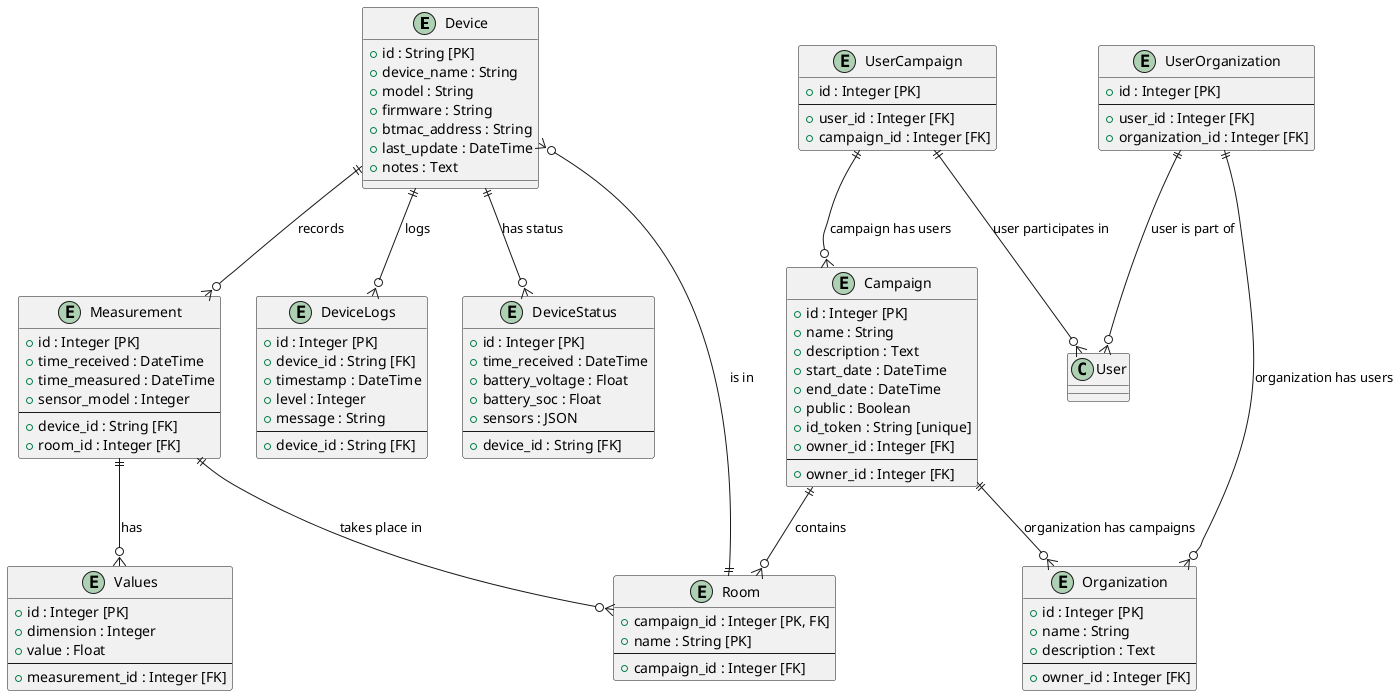 @startuml
entity "Device" as Device {
    + id : String [PK]
    + device_name : String
    + model : String
    + firmware : String
    + btmac_address : String
    + last_update : DateTime
    + notes : Text
}

entity "Measurement" as Measurement {
    + id : Integer [PK]
    + time_received : DateTime
    + time_measured : DateTime
    + sensor_model : Integer
    --
    + device_id : String [FK]
    + room_id : Integer [FK]
}

entity "Values" as Values {
    + id : Integer [PK]
    + dimension : Integer
    + value : Float
    --
    + measurement_id : Integer [FK]
}

entity "DeviceLogs" as DeviceLogs {
    + id : Integer [PK]
    + device_id : String [FK]
    + timestamp : DateTime
    + level : Integer
    + message : String
    --
    + device_id : String [FK]
}

entity "Room" as Room {
    + campaign_id : Integer [PK, FK]
    + name : String [PK]
    --
    + campaign_id : Integer [FK]
}

entity "Campaign" as Campaign {
    + id : Integer [PK]
    + name : String
    + description : Text
    + start_date : DateTime
    + end_date : DateTime
    + public : Boolean
    + id_token : String [unique]
    + owner_id : Integer [FK]
    --
    + owner_id : Integer [FK]
}

entity "DeviceStatus" as DeviceStatus {
    + id : Integer [PK]
    + time_received : DateTime
    + battery_voltage : Float
    + battery_soc : Float
    + sensors : JSON
    --
    + device_id : String [FK]
}

entity "Organization" as Organization {
    + id : Integer [PK]
    + name : String
    + description : Text
    --
    + owner_id : Integer [FK]
}

entity "UserOrganization" as UserOrganization {
    + id : Integer [PK]
    --
    + user_id : Integer [FK]
    + organization_id : Integer [FK]
}

entity "UserCampaign" as UserCampaign {
    + id : Integer [PK]
    --
    + user_id : Integer [FK]
    + campaign_id : Integer [FK]
}

Device ||--o{ Measurement : "records"
Room ||--o{ Device : "is in"
Measurement ||--o{ Values : "has"
Device ||--o{ DeviceLogs : "logs"
Device ||--o{ DeviceStatus : "has status"
Measurement ||--o{ Room : "takes place in"
Campaign ||--o{ Room : "contains"
UserOrganization ||--o{ User : "user is part of"
UserOrganization ||--o{ Organization : "organization has users"
UserCampaign ||--o{ User : "user participates in"
UserCampaign ||--o{ Campaign : "campaign has users"
Campaign ||--o{ Organization : "organization has campaigns"
@enduml
